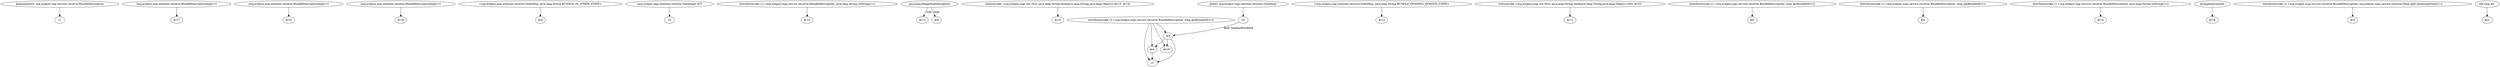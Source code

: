 digraph g {
0[label="@parameter0: org.eclipse.osgi.service.resolver.BundleDescription"]
1[label="r1"]
0->1[label=""]
2[label="(org.eclipse.osgi.internal.resolver.BundleDescriptionImpl) r1"]
3[label="$r17"]
2->3[label=""]
4[label="(org.eclipse.osgi.internal.resolver.BundleDescriptionImpl) r1"]
5[label="$r20"]
4->5[label=""]
6[label="(org.eclipse.osgi.internal.resolver.BundleDescriptionImpl) r1"]
7[label="$r18"]
6->7[label=""]
8[label="<org.eclipse.osgi.internal.resolver.StateMsg: java.lang.String BUNDLE_IN_OTHER_STATE>"]
9[label="$r9"]
8->9[label=""]
10[label="(org.eclipse.osgi.internal.resolver.StateImpl) $r5"]
11[label="r3"]
10->11[label=""]
12[label="interfaceinvoke r1.<org.eclipse.osgi.service.resolver.BundleDescription: java.lang.String toString()>()"]
13[label="$r10"]
12->13[label=""]
14[label="java.lang.IllegalStateException"]
15[label="$r12"]
14->15[label="type"]
16[label="staticinvoke <org.eclipse.osgi.util.NLS: java.lang.String bind(java.lang.String,java.lang.Object)>($r13, $r14)"]
17[label="$r15"]
16->17[label=""]
18[label="$l3"]
19[label="r2"]
18->19[label=""]
20[label="<org.eclipse.osgi.internal.resolver.StateMsg: java.lang.String BUNDLE_PENDING_REMOVE_STATE>"]
21[label="$r13"]
20->21[label=""]
22[label="interfaceinvoke r1.<org.eclipse.osgi.service.resolver.BundleDescription: long getBundleId()>()"]
23[label="$r19"]
22->23[label=""]
24[label="staticinvoke <org.eclipse.osgi.util.NLS: java.lang.String bind(java.lang.String,java.lang.Object)>($r9, $r10)"]
25[label="$r11"]
24->25[label=""]
26[label="$r8"]
14->26[label="type"]
27[label="interfaceinvoke r1.<org.eclipse.osgi.service.resolver.BundleDescription: long getBundleId()>()"]
28[label="$l0"]
27->28[label=""]
29[label="r0"]
29->18[label="field: highestBundleId"]
30[label="$r4"]
22->30[label=""]
30->19[label=""]
22->19[label=""]
18->30[label=""]
31[label="interfaceinvoke r1.<org.eclipse.osgi.service.resolver.BundleDescription: long getBundleId()>()"]
32[label="$l4"]
31->32[label=""]
33[label="interfaceinvoke r1.<org.eclipse.osgi.service.resolver.BundleDescription: java.lang.String toString()>()"]
34[label="$r14"]
33->34[label=""]
35[label="@this: org.eclipse.osgi.internal.resolver.StateImpl"]
35->29[label=""]
18->23[label=""]
36[label="@caughtexception"]
37[label="$r16"]
36->37[label=""]
38[label="interfaceinvoke r1.<org.eclipse.osgi.service.resolver.BundleDescription: org.eclipse.osgi.service.resolver.State getContainingState()>()"]
39[label="$r5"]
38->39[label=""]
22->18[label=""]
40[label="$l0 cmp $l1"]
41[label="$b2"]
40->41[label=""]
}